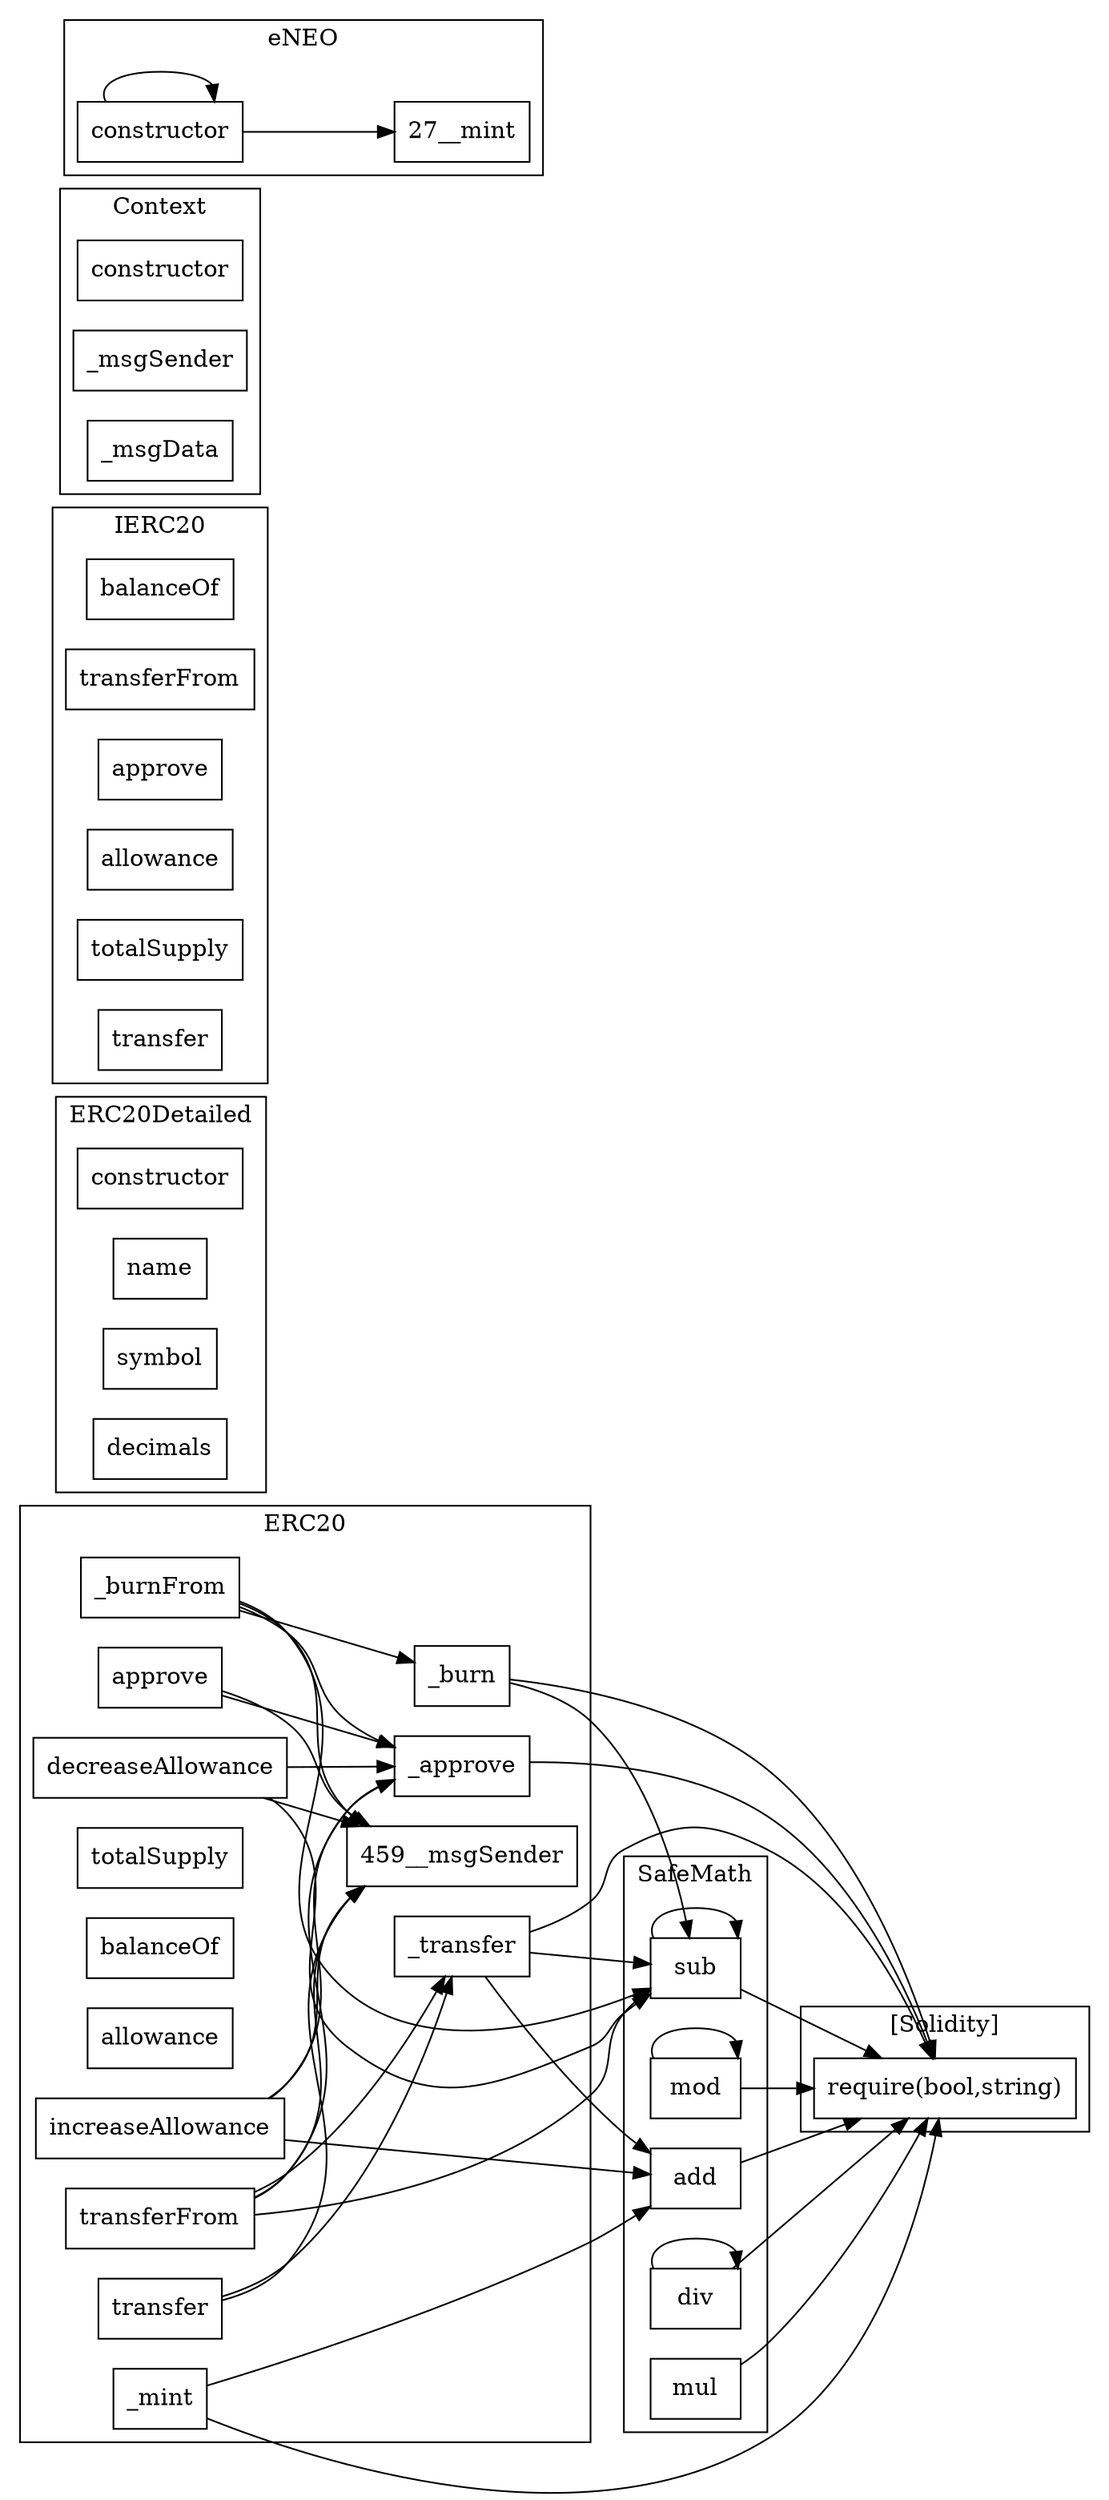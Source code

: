 strict digraph {
rankdir="LR"
node [shape=box]
subgraph cluster_704_SafeMath {
label = "SafeMath"
"704_sub" [label="sub"]
"704_mod" [label="mod"]
"704_add" [label="add"]
"704_div" [label="div"]
"704_mul" [label="mul"]
"704_sub" -> "704_sub"
"704_div" -> "704_div"
"704_mod" -> "704_mod"
}subgraph cluster_517_ERC20Detailed {
label = "ERC20Detailed"
"517_constructor" [label="constructor"]
"517_name" [label="name"]
"517_symbol" [label="symbol"]
"517_decimals" [label="decimals"]
}subgraph cluster_773_IERC20 {
label = "IERC20"
"773_balanceOf" [label="balanceOf"]
"773_transferFrom" [label="transferFrom"]
"773_approve" [label="approve"]
"773_allowance" [label="allowance"]
"773_totalSupply" [label="totalSupply"]
"773_transfer" [label="transfer"]
}subgraph cluster_459_ERC20 {
label = "ERC20"
"459_transferFrom" [label="transferFrom"]
"459__approve" [label="_approve"]
"459__burnFrom" [label="_burnFrom"]
"459_approve" [label="approve"]
"459_totalSupply" [label="totalSupply"]
"459_balanceOf" [label="balanceOf"]
"459__transfer" [label="_transfer"]
"459_allowance" [label="allowance"]
"459_decreaseAllowance" [label="decreaseAllowance"]
"459__mint" [label="_mint"]
"459_transfer" [label="transfer"]
"459__burn" [label="_burn"]
"459_increaseAllowance" [label="increaseAllowance"]
"459__burnFrom" -> "459__burn"
"459_transferFrom" -> "459__msgSender"
"459_transfer" -> "459__transfer"
"459_decreaseAllowance" -> "459__msgSender"
"459_decreaseAllowance" -> "459__approve"
"459_transferFrom" -> "459__approve"
"459_increaseAllowance" -> "459__msgSender"
"459_increaseAllowance" -> "459__approve"
"459_approve" -> "459__approve"
"459__burnFrom" -> "459__msgSender"
"459_transfer" -> "459__msgSender"
"459__burnFrom" -> "459__approve"
"459_approve" -> "459__msgSender"
"459_transferFrom" -> "459__transfer"
}subgraph cluster_54_Context {
label = "Context"
"54_constructor" [label="constructor"]
"54__msgSender" [label="_msgSender"]
"54__msgData" [label="_msgData"]
}subgraph cluster_27_eNEO {
label = "eNEO"
"27_constructor" [label="constructor"]
"27_constructor" -> "27__mint"
"27_constructor" -> "27_constructor"
}subgraph cluster_solidity {
label = "[Solidity]"
"require(bool,string)" 
"459__mint" -> "require(bool,string)"
"704_sub" -> "require(bool,string)"
"704_add" -> "require(bool,string)"
"459__burn" -> "require(bool,string)"
"459__transfer" -> "require(bool,string)"
"704_mul" -> "require(bool,string)"
"704_mod" -> "require(bool,string)"
"459__approve" -> "require(bool,string)"
"704_div" -> "require(bool,string)"
}"459__transfer" -> "704_sub"
"459__transfer" -> "704_add"
"459_increaseAllowance" -> "704_add"
"459_decreaseAllowance" -> "704_sub"
"459__burnFrom" -> "704_sub"
"459__burn" -> "704_sub"
"459__mint" -> "704_add"
"459_transferFrom" -> "704_sub"
}